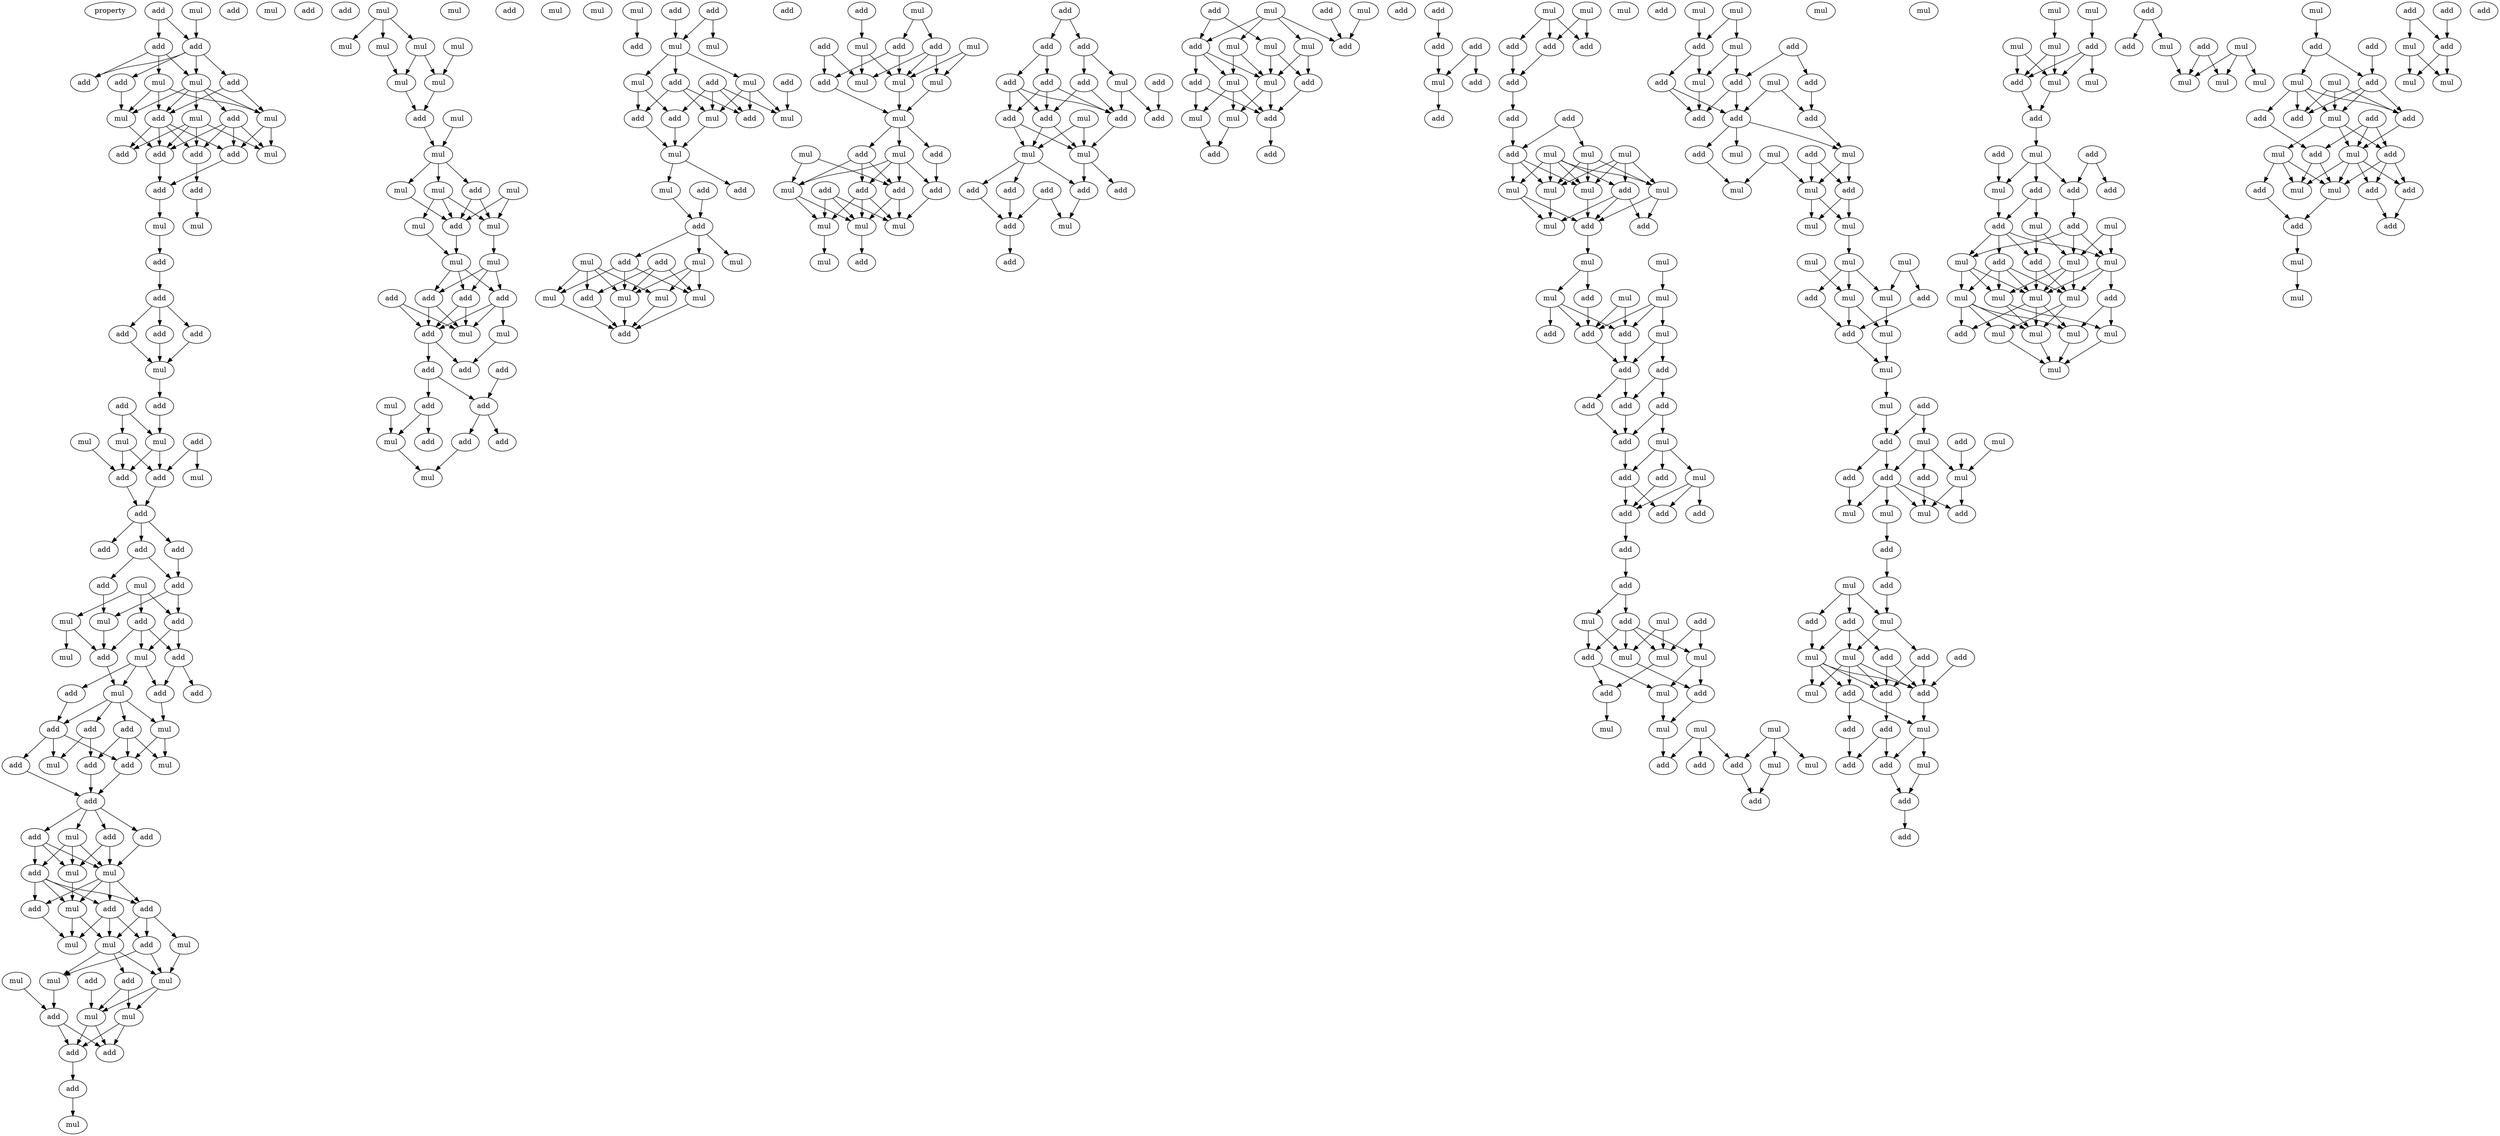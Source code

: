 digraph {
    node [fontcolor=black]
    property [mul=2,lf=1.7]
    0 [ label = add ];
    1 [ label = add ];
    2 [ label = mul ];
    3 [ label = add ];
    4 [ label = add ];
    5 [ label = mul ];
    6 [ label = mul ];
    7 [ label = add ];
    8 [ label = add ];
    9 [ label = add ];
    10 [ label = mul ];
    11 [ label = mul ];
    12 [ label = mul ];
    13 [ label = add ];
    14 [ label = add ];
    15 [ label = add ];
    16 [ label = add ];
    17 [ label = add ];
    18 [ label = mul ];
    19 [ label = add ];
    20 [ label = add ];
    21 [ label = add ];
    22 [ label = mul ];
    23 [ label = mul ];
    24 [ label = add ];
    25 [ label = add ];
    26 [ label = add ];
    27 [ label = mul ];
    28 [ label = add ];
    29 [ label = add ];
    30 [ label = add ];
    31 [ label = mul ];
    32 [ label = add ];
    33 [ label = add ];
    34 [ label = mul ];
    35 [ label = mul ];
    36 [ label = mul ];
    37 [ label = add ];
    38 [ label = mul ];
    39 [ label = add ];
    40 [ label = add ];
    41 [ label = add ];
    42 [ label = add ];
    43 [ label = add ];
    44 [ label = add ];
    45 [ label = add ];
    46 [ label = add ];
    47 [ label = mul ];
    48 [ label = add ];
    49 [ label = mul ];
    50 [ label = mul ];
    51 [ label = add ];
    52 [ label = mul ];
    53 [ label = mul ];
    54 [ label = add ];
    55 [ label = add ];
    56 [ label = add ];
    57 [ label = add ];
    58 [ label = add ];
    59 [ label = mul ];
    60 [ label = mul ];
    61 [ label = add ];
    62 [ label = add ];
    63 [ label = add ];
    64 [ label = add ];
    65 [ label = mul ];
    66 [ label = mul ];
    67 [ label = add ];
    68 [ label = add ];
    69 [ label = add ];
    70 [ label = add ];
    71 [ label = add ];
    72 [ label = mul ];
    73 [ label = add ];
    74 [ label = add ];
    75 [ label = mul ];
    76 [ label = mul ];
    77 [ label = add ];
    78 [ label = add ];
    79 [ label = add ];
    80 [ label = mul ];
    81 [ label = mul ];
    82 [ label = mul ];
    83 [ label = mul ];
    84 [ label = add ];
    85 [ label = mul ];
    86 [ label = mul ];
    87 [ label = mul ];
    88 [ label = add ];
    89 [ label = add ];
    90 [ label = add ];
    91 [ label = mul ];
    92 [ label = mul ];
    93 [ label = add ];
    94 [ label = add ];
    95 [ label = add ];
    96 [ label = add ];
    97 [ label = mul ];
    98 [ label = mul ];
    99 [ label = mul ];
    100 [ label = mul ];
    101 [ label = mul ];
    102 [ label = mul ];
    103 [ label = mul ];
    104 [ label = mul ];
    105 [ label = mul ];
    106 [ label = add ];
    107 [ label = add ];
    108 [ label = mul ];
    109 [ label = mul ];
    110 [ label = mul ];
    111 [ label = add ];
    112 [ label = mul ];
    113 [ label = mul ];
    114 [ label = mul ];
    115 [ label = mul ];
    116 [ label = add ];
    117 [ label = mul ];
    118 [ label = mul ];
    119 [ label = mul ];
    120 [ label = add ];
    121 [ label = add ];
    122 [ label = add ];
    123 [ label = add ];
    124 [ label = mul ];
    125 [ label = add ];
    126 [ label = mul ];
    127 [ label = add ];
    128 [ label = add ];
    129 [ label = add ];
    130 [ label = add ];
    131 [ label = add ];
    132 [ label = mul ];
    133 [ label = mul ];
    134 [ label = mul ];
    135 [ label = add ];
    136 [ label = add ];
    137 [ label = add ];
    138 [ label = mul ];
    139 [ label = mul ];
    140 [ label = add ];
    141 [ label = add ];
    142 [ label = mul ];
    143 [ label = add ];
    144 [ label = mul ];
    145 [ label = add ];
    146 [ label = mul ];
    147 [ label = add ];
    148 [ label = mul ];
    149 [ label = add ];
    150 [ label = mul ];
    151 [ label = add ];
    152 [ label = mul ];
    153 [ label = add ];
    154 [ label = add ];
    155 [ label = mul ];
    156 [ label = add ];
    157 [ label = mul ];
    158 [ label = add ];
    159 [ label = add ];
    160 [ label = add ];
    161 [ label = mul ];
    162 [ label = mul ];
    163 [ label = mul ];
    164 [ label = add ];
    165 [ label = add ];
    166 [ label = mul ];
    167 [ label = mul ];
    168 [ label = mul ];
    169 [ label = add ];
    170 [ label = mul ];
    171 [ label = add ];
    172 [ label = mul ];
    173 [ label = add ];
    174 [ label = add ];
    175 [ label = add ];
    176 [ label = mul ];
    177 [ label = mul ];
    178 [ label = add ];
    179 [ label = mul ];
    180 [ label = mul ];
    181 [ label = mul ];
    182 [ label = add ];
    183 [ label = mul ];
    184 [ label = add ];
    185 [ label = add ];
    186 [ label = mul ];
    187 [ label = mul ];
    188 [ label = add ];
    189 [ label = add ];
    190 [ label = add ];
    191 [ label = add ];
    192 [ label = mul ];
    193 [ label = mul ];
    194 [ label = mul ];
    195 [ label = mul ];
    196 [ label = mul ];
    197 [ label = add ];
    198 [ label = add ];
    199 [ label = add ];
    200 [ label = add ];
    201 [ label = add ];
    202 [ label = add ];
    203 [ label = add ];
    204 [ label = add ];
    205 [ label = mul ];
    206 [ label = add ];
    207 [ label = add ];
    208 [ label = add ];
    209 [ label = add ];
    210 [ label = mul ];
    211 [ label = mul ];
    212 [ label = mul ];
    213 [ label = add ];
    214 [ label = add ];
    215 [ label = add ];
    216 [ label = add ];
    217 [ label = add ];
    218 [ label = add ];
    219 [ label = mul ];
    220 [ label = add ];
    221 [ label = add ];
    222 [ label = add ];
    223 [ label = mul ];
    224 [ label = mul ];
    225 [ label = add ];
    226 [ label = mul ];
    227 [ label = mul ];
    228 [ label = add ];
    229 [ label = mul ];
    230 [ label = add ];
    231 [ label = mul ];
    232 [ label = add ];
    233 [ label = mul ];
    234 [ label = mul ];
    235 [ label = mul ];
    236 [ label = add ];
    237 [ label = add ];
    238 [ label = add ];
    239 [ label = add ];
    240 [ label = add ];
    241 [ label = add ];
    242 [ label = add ];
    243 [ label = add ];
    244 [ label = mul ];
    245 [ label = add ];
    246 [ label = mul ];
    247 [ label = mul ];
    248 [ label = add ];
    249 [ label = add ];
    250 [ label = add ];
    251 [ label = mul ];
    252 [ label = add ];
    253 [ label = add ];
    254 [ label = add ];
    255 [ label = add ];
    256 [ label = mul ];
    257 [ label = mul ];
    258 [ label = mul ];
    259 [ label = add ];
    260 [ label = mul ];
    261 [ label = mul ];
    262 [ label = add ];
    263 [ label = mul ];
    264 [ label = mul ];
    265 [ label = mul ];
    266 [ label = add ];
    267 [ label = add ];
    268 [ label = mul ];
    269 [ label = mul ];
    270 [ label = mul ];
    271 [ label = add ];
    272 [ label = mul ];
    273 [ label = mul ];
    274 [ label = add ];
    275 [ label = mul ];
    276 [ label = add ];
    277 [ label = add ];
    278 [ label = add ];
    279 [ label = add ];
    280 [ label = add ];
    281 [ label = add ];
    282 [ label = add ];
    283 [ label = mul ];
    284 [ label = add ];
    285 [ label = add ];
    286 [ label = mul ];
    287 [ label = add ];
    288 [ label = add ];
    289 [ label = add ];
    290 [ label = add ];
    291 [ label = add ];
    292 [ label = add ];
    293 [ label = mul ];
    294 [ label = mul ];
    295 [ label = add ];
    296 [ label = add ];
    297 [ label = mul ];
    298 [ label = mul ];
    299 [ label = add ];
    300 [ label = mul ];
    301 [ label = add ];
    302 [ label = mul ];
    303 [ label = add ];
    304 [ label = mul ];
    305 [ label = mul ];
    306 [ label = mul ];
    307 [ label = mul ];
    308 [ label = mul ];
    309 [ label = add ];
    310 [ label = add ];
    311 [ label = mul ];
    312 [ label = add ];
    313 [ label = add ];
    314 [ label = mul ];
    315 [ label = mul ];
    316 [ label = add ];
    317 [ label = mul ];
    318 [ label = add ];
    319 [ label = add ];
    320 [ label = add ];
    321 [ label = add ];
    322 [ label = mul ];
    323 [ label = mul ];
    324 [ label = add ];
    325 [ label = add ];
    326 [ label = add ];
    327 [ label = mul ];
    328 [ label = mul ];
    329 [ label = mul ];
    330 [ label = add ];
    331 [ label = add ];
    332 [ label = mul ];
    333 [ label = mul ];
    334 [ label = add ];
    335 [ label = mul ];
    336 [ label = mul ];
    337 [ label = mul ];
    338 [ label = mul ];
    339 [ label = mul ];
    340 [ label = mul ];
    341 [ label = add ];
    342 [ label = mul ];
    343 [ label = add ];
    344 [ label = mul ];
    345 [ label = add ];
    346 [ label = mul ];
    347 [ label = mul ];
    348 [ label = add ];
    349 [ label = mul ];
    350 [ label = add ];
    351 [ label = mul ];
    352 [ label = add ];
    353 [ label = mul ];
    354 [ label = add ];
    355 [ label = add ];
    356 [ label = add ];
    357 [ label = mul ];
    358 [ label = mul ];
    359 [ label = mul ];
    360 [ label = mul ];
    361 [ label = add ];
    362 [ label = add ];
    363 [ label = add ];
    364 [ label = mul ];
    365 [ label = add ];
    366 [ label = mul ];
    367 [ label = add ];
    368 [ label = add ];
    369 [ label = mul ];
    370 [ label = mul ];
    371 [ label = add ];
    372 [ label = add ];
    373 [ label = add ];
    374 [ label = add ];
    375 [ label = add ];
    376 [ label = mul ];
    377 [ label = add ];
    378 [ label = add ];
    379 [ label = mul ];
    380 [ label = add ];
    381 [ label = mul ];
    382 [ label = add ];
    383 [ label = mul ];
    384 [ label = add ];
    385 [ label = mul ];
    386 [ label = mul ];
    387 [ label = add ];
    388 [ label = mul ];
    389 [ label = mul ];
    390 [ label = add ];
    391 [ label = mul ];
    392 [ label = add ];
    393 [ label = mul ];
    394 [ label = add ];
    395 [ label = add ];
    396 [ label = mul ];
    397 [ label = add ];
    398 [ label = add ];
    399 [ label = add ];
    400 [ label = mul ];
    401 [ label = add ];
    402 [ label = mul ];
    403 [ label = add ];
    404 [ label = mul ];
    405 [ label = add ];
    406 [ label = add ];
    407 [ label = add ];
    408 [ label = mul ];
    409 [ label = mul ];
    410 [ label = mul ];
    411 [ label = mul ];
    412 [ label = mul ];
    413 [ label = mul ];
    414 [ label = mul ];
    415 [ label = add ];
    416 [ label = mul ];
    417 [ label = mul ];
    418 [ label = add ];
    419 [ label = mul ];
    420 [ label = mul ];
    421 [ label = mul ];
    422 [ label = add ];
    423 [ label = add ];
    424 [ label = add ];
    425 [ label = mul ];
    426 [ label = mul ];
    427 [ label = mul ];
    428 [ label = mul ];
    429 [ label = mul ];
    430 [ label = mul ];
    431 [ label = add ];
    432 [ label = add ];
    433 [ label = add ];
    434 [ label = mul ];
    435 [ label = mul ];
    436 [ label = add ];
    437 [ label = mul ];
    438 [ label = add ];
    439 [ label = add ];
    440 [ label = add ];
    441 [ label = add ];
    442 [ label = mul ];
    443 [ label = add ];
    444 [ label = mul ];
    445 [ label = mul ];
    446 [ label = mul ];
    447 [ label = add ];
    448 [ label = add ];
    449 [ label = add ];
    450 [ label = add ];
    451 [ label = add ];
    452 [ label = mul ];
    453 [ label = add ];
    454 [ label = add ];
    455 [ label = mul ];
    456 [ label = mul ];
    457 [ label = add ];
    458 [ label = mul ];
    459 [ label = mul ];
    460 [ label = add ];
    0 -> 3 [ name = 0 ];
    0 -> 4 [ name = 1 ];
    2 -> 3 [ name = 2 ];
    3 -> 5 [ name = 3 ];
    3 -> 7 [ name = 4 ];
    3 -> 8 [ name = 5 ];
    3 -> 9 [ name = 6 ];
    4 -> 5 [ name = 7 ];
    4 -> 6 [ name = 8 ];
    4 -> 7 [ name = 9 ];
    5 -> 10 [ name = 10 ];
    5 -> 11 [ name = 11 ];
    5 -> 12 [ name = 12 ];
    5 -> 13 [ name = 13 ];
    5 -> 14 [ name = 14 ];
    6 -> 10 [ name = 15 ];
    6 -> 12 [ name = 16 ];
    6 -> 13 [ name = 17 ];
    8 -> 10 [ name = 18 ];
    8 -> 13 [ name = 19 ];
    9 -> 12 [ name = 20 ];
    10 -> 16 [ name = 21 ];
    10 -> 18 [ name = 22 ];
    11 -> 15 [ name = 23 ];
    11 -> 17 [ name = 24 ];
    11 -> 18 [ name = 25 ];
    11 -> 19 [ name = 26 ];
    12 -> 17 [ name = 27 ];
    13 -> 15 [ name = 28 ];
    13 -> 16 [ name = 29 ];
    13 -> 17 [ name = 30 ];
    13 -> 19 [ name = 31 ];
    14 -> 16 [ name = 32 ];
    14 -> 17 [ name = 33 ];
    14 -> 18 [ name = 34 ];
    14 -> 19 [ name = 35 ];
    16 -> 21 [ name = 36 ];
    17 -> 21 [ name = 37 ];
    19 -> 20 [ name = 38 ];
    20 -> 22 [ name = 39 ];
    21 -> 23 [ name = 40 ];
    23 -> 24 [ name = 41 ];
    24 -> 25 [ name = 42 ];
    25 -> 26 [ name = 43 ];
    25 -> 28 [ name = 44 ];
    25 -> 29 [ name = 45 ];
    26 -> 31 [ name = 46 ];
    28 -> 31 [ name = 47 ];
    29 -> 31 [ name = 48 ];
    31 -> 33 [ name = 49 ];
    32 -> 35 [ name = 50 ];
    32 -> 36 [ name = 51 ];
    33 -> 35 [ name = 52 ];
    34 -> 40 [ name = 53 ];
    35 -> 39 [ name = 54 ];
    35 -> 40 [ name = 55 ];
    36 -> 39 [ name = 56 ];
    36 -> 40 [ name = 57 ];
    37 -> 38 [ name = 58 ];
    37 -> 39 [ name = 59 ];
    39 -> 41 [ name = 60 ];
    40 -> 41 [ name = 61 ];
    41 -> 42 [ name = 62 ];
    41 -> 43 [ name = 63 ];
    41 -> 44 [ name = 64 ];
    43 -> 46 [ name = 65 ];
    44 -> 45 [ name = 66 ];
    44 -> 46 [ name = 67 ];
    45 -> 49 [ name = 68 ];
    46 -> 49 [ name = 69 ];
    46 -> 51 [ name = 70 ];
    47 -> 48 [ name = 71 ];
    47 -> 50 [ name = 72 ];
    47 -> 51 [ name = 73 ];
    48 -> 52 [ name = 74 ];
    48 -> 54 [ name = 75 ];
    48 -> 55 [ name = 76 ];
    49 -> 54 [ name = 77 ];
    50 -> 53 [ name = 78 ];
    50 -> 54 [ name = 79 ];
    51 -> 52 [ name = 80 ];
    51 -> 55 [ name = 81 ];
    52 -> 56 [ name = 82 ];
    52 -> 58 [ name = 83 ];
    52 -> 59 [ name = 84 ];
    54 -> 59 [ name = 85 ];
    55 -> 57 [ name = 86 ];
    55 -> 58 [ name = 87 ];
    56 -> 62 [ name = 88 ];
    58 -> 60 [ name = 89 ];
    59 -> 60 [ name = 90 ];
    59 -> 61 [ name = 91 ];
    59 -> 62 [ name = 92 ];
    59 -> 63 [ name = 93 ];
    60 -> 64 [ name = 94 ];
    60 -> 66 [ name = 95 ];
    61 -> 64 [ name = 96 ];
    61 -> 66 [ name = 97 ];
    61 -> 67 [ name = 98 ];
    62 -> 64 [ name = 99 ];
    62 -> 65 [ name = 100 ];
    62 -> 68 [ name = 101 ];
    63 -> 65 [ name = 102 ];
    63 -> 67 [ name = 103 ];
    64 -> 69 [ name = 104 ];
    67 -> 69 [ name = 105 ];
    68 -> 69 [ name = 106 ];
    69 -> 70 [ name = 107 ];
    69 -> 71 [ name = 108 ];
    69 -> 72 [ name = 109 ];
    69 -> 73 [ name = 110 ];
    70 -> 75 [ name = 111 ];
    70 -> 76 [ name = 112 ];
    71 -> 75 [ name = 113 ];
    72 -> 74 [ name = 114 ];
    72 -> 75 [ name = 115 ];
    72 -> 76 [ name = 116 ];
    73 -> 74 [ name = 117 ];
    73 -> 75 [ name = 118 ];
    73 -> 76 [ name = 119 ];
    74 -> 77 [ name = 120 ];
    74 -> 78 [ name = 121 ];
    74 -> 79 [ name = 122 ];
    74 -> 80 [ name = 123 ];
    75 -> 77 [ name = 124 ];
    75 -> 78 [ name = 125 ];
    75 -> 79 [ name = 126 ];
    75 -> 80 [ name = 127 ];
    76 -> 80 [ name = 128 ];
    77 -> 81 [ name = 129 ];
    78 -> 81 [ name = 130 ];
    78 -> 83 [ name = 131 ];
    78 -> 84 [ name = 132 ];
    79 -> 82 [ name = 133 ];
    79 -> 83 [ name = 134 ];
    79 -> 84 [ name = 135 ];
    80 -> 81 [ name = 136 ];
    80 -> 83 [ name = 137 ];
    82 -> 87 [ name = 138 ];
    83 -> 85 [ name = 139 ];
    83 -> 87 [ name = 140 ];
    83 -> 89 [ name = 141 ];
    84 -> 85 [ name = 142 ];
    84 -> 87 [ name = 143 ];
    85 -> 90 [ name = 144 ];
    86 -> 90 [ name = 145 ];
    87 -> 91 [ name = 146 ];
    87 -> 92 [ name = 147 ];
    88 -> 91 [ name = 148 ];
    89 -> 91 [ name = 149 ];
    89 -> 92 [ name = 150 ];
    90 -> 93 [ name = 151 ];
    90 -> 94 [ name = 152 ];
    91 -> 93 [ name = 153 ];
    91 -> 94 [ name = 154 ];
    92 -> 93 [ name = 155 ];
    92 -> 94 [ name = 156 ];
    94 -> 95 [ name = 157 ];
    95 -> 97 [ name = 158 ];
    98 -> 100 [ name = 159 ];
    98 -> 101 [ name = 160 ];
    98 -> 102 [ name = 161 ];
    101 -> 104 [ name = 162 ];
    101 -> 105 [ name = 163 ];
    102 -> 104 [ name = 164 ];
    103 -> 105 [ name = 165 ];
    104 -> 107 [ name = 166 ];
    105 -> 107 [ name = 167 ];
    107 -> 109 [ name = 168 ];
    108 -> 109 [ name = 169 ];
    109 -> 110 [ name = 170 ];
    109 -> 111 [ name = 171 ];
    109 -> 113 [ name = 172 ];
    110 -> 114 [ name = 173 ];
    110 -> 115 [ name = 174 ];
    110 -> 116 [ name = 175 ];
    111 -> 115 [ name = 176 ];
    111 -> 116 [ name = 177 ];
    112 -> 115 [ name = 178 ];
    112 -> 116 [ name = 179 ];
    113 -> 116 [ name = 180 ];
    114 -> 117 [ name = 181 ];
    115 -> 118 [ name = 182 ];
    116 -> 117 [ name = 183 ];
    117 -> 120 [ name = 184 ];
    117 -> 121 [ name = 185 ];
    117 -> 123 [ name = 186 ];
    118 -> 120 [ name = 187 ];
    118 -> 121 [ name = 188 ];
    118 -> 123 [ name = 189 ];
    120 -> 125 [ name = 190 ];
    120 -> 126 [ name = 191 ];
    121 -> 124 [ name = 192 ];
    121 -> 125 [ name = 193 ];
    121 -> 126 [ name = 194 ];
    122 -> 125 [ name = 195 ];
    122 -> 126 [ name = 196 ];
    123 -> 125 [ name = 197 ];
    123 -> 126 [ name = 198 ];
    124 -> 128 [ name = 199 ];
    125 -> 127 [ name = 200 ];
    125 -> 128 [ name = 201 ];
    127 -> 130 [ name = 202 ];
    127 -> 131 [ name = 203 ];
    129 -> 131 [ name = 204 ];
    130 -> 134 [ name = 205 ];
    130 -> 137 [ name = 206 ];
    131 -> 135 [ name = 207 ];
    131 -> 136 [ name = 208 ];
    132 -> 134 [ name = 209 ];
    134 -> 138 [ name = 210 ];
    135 -> 138 [ name = 211 ];
    139 -> 143 [ name = 212 ];
    140 -> 142 [ name = 213 ];
    141 -> 142 [ name = 214 ];
    141 -> 144 [ name = 215 ];
    142 -> 146 [ name = 216 ];
    142 -> 147 [ name = 217 ];
    142 -> 148 [ name = 218 ];
    145 -> 150 [ name = 219 ];
    145 -> 151 [ name = 220 ];
    145 -> 152 [ name = 221 ];
    145 -> 153 [ name = 222 ];
    146 -> 151 [ name = 223 ];
    146 -> 154 [ name = 224 ];
    147 -> 152 [ name = 225 ];
    147 -> 153 [ name = 226 ];
    147 -> 154 [ name = 227 ];
    148 -> 150 [ name = 228 ];
    148 -> 152 [ name = 229 ];
    148 -> 153 [ name = 230 ];
    149 -> 150 [ name = 231 ];
    151 -> 155 [ name = 232 ];
    152 -> 155 [ name = 233 ];
    154 -> 155 [ name = 234 ];
    155 -> 157 [ name = 235 ];
    155 -> 159 [ name = 236 ];
    157 -> 160 [ name = 237 ];
    158 -> 160 [ name = 238 ];
    160 -> 162 [ name = 239 ];
    160 -> 163 [ name = 240 ];
    160 -> 164 [ name = 241 ];
    161 -> 166 [ name = 242 ];
    161 -> 167 [ name = 243 ];
    161 -> 169 [ name = 244 ];
    161 -> 170 [ name = 245 ];
    162 -> 166 [ name = 246 ];
    162 -> 168 [ name = 247 ];
    162 -> 170 [ name = 248 ];
    164 -> 166 [ name = 249 ];
    164 -> 167 [ name = 250 ];
    164 -> 168 [ name = 251 ];
    165 -> 166 [ name = 252 ];
    165 -> 168 [ name = 253 ];
    165 -> 169 [ name = 254 ];
    166 -> 171 [ name = 255 ];
    167 -> 171 [ name = 256 ];
    168 -> 171 [ name = 257 ];
    169 -> 171 [ name = 258 ];
    170 -> 171 [ name = 259 ];
    172 -> 174 [ name = 260 ];
    172 -> 178 [ name = 261 ];
    173 -> 177 [ name = 262 ];
    174 -> 179 [ name = 263 ];
    174 -> 180 [ name = 264 ];
    174 -> 181 [ name = 265 ];
    175 -> 181 [ name = 266 ];
    175 -> 182 [ name = 267 ];
    176 -> 179 [ name = 268 ];
    176 -> 180 [ name = 269 ];
    177 -> 180 [ name = 270 ];
    177 -> 181 [ name = 271 ];
    178 -> 180 [ name = 272 ];
    178 -> 182 [ name = 273 ];
    179 -> 183 [ name = 274 ];
    180 -> 183 [ name = 275 ];
    182 -> 183 [ name = 276 ];
    183 -> 184 [ name = 277 ];
    183 -> 185 [ name = 278 ];
    183 -> 187 [ name = 279 ];
    184 -> 189 [ name = 280 ];
    184 -> 190 [ name = 281 ];
    184 -> 192 [ name = 282 ];
    185 -> 191 [ name = 283 ];
    186 -> 190 [ name = 284 ];
    186 -> 192 [ name = 285 ];
    187 -> 189 [ name = 286 ];
    187 -> 190 [ name = 287 ];
    187 -> 191 [ name = 288 ];
    187 -> 192 [ name = 289 ];
    188 -> 193 [ name = 290 ];
    188 -> 194 [ name = 291 ];
    188 -> 195 [ name = 292 ];
    189 -> 193 [ name = 293 ];
    189 -> 194 [ name = 294 ];
    189 -> 195 [ name = 295 ];
    190 -> 194 [ name = 296 ];
    190 -> 195 [ name = 297 ];
    191 -> 194 [ name = 298 ];
    192 -> 193 [ name = 299 ];
    192 -> 195 [ name = 300 ];
    193 -> 196 [ name = 301 ];
    195 -> 198 [ name = 302 ];
    197 -> 199 [ name = 303 ];
    197 -> 200 [ name = 304 ];
    199 -> 203 [ name = 305 ];
    199 -> 205 [ name = 306 ];
    200 -> 202 [ name = 307 ];
    200 -> 204 [ name = 308 ];
    201 -> 206 [ name = 309 ];
    202 -> 207 [ name = 310 ];
    202 -> 208 [ name = 311 ];
    202 -> 209 [ name = 312 ];
    203 -> 208 [ name = 313 ];
    203 -> 209 [ name = 314 ];
    204 -> 207 [ name = 315 ];
    204 -> 208 [ name = 316 ];
    204 -> 209 [ name = 317 ];
    205 -> 206 [ name = 318 ];
    205 -> 209 [ name = 319 ];
    207 -> 211 [ name = 320 ];
    207 -> 212 [ name = 321 ];
    208 -> 211 [ name = 322 ];
    208 -> 212 [ name = 323 ];
    209 -> 211 [ name = 324 ];
    210 -> 211 [ name = 325 ];
    210 -> 212 [ name = 326 ];
    211 -> 213 [ name = 327 ];
    211 -> 214 [ name = 328 ];
    212 -> 213 [ name = 329 ];
    212 -> 215 [ name = 330 ];
    212 -> 216 [ name = 331 ];
    213 -> 219 [ name = 332 ];
    215 -> 218 [ name = 333 ];
    216 -> 218 [ name = 334 ];
    217 -> 218 [ name = 335 ];
    217 -> 219 [ name = 336 ];
    218 -> 221 [ name = 337 ];
    220 -> 225 [ name = 338 ];
    220 -> 227 [ name = 339 ];
    222 -> 228 [ name = 340 ];
    223 -> 228 [ name = 341 ];
    224 -> 225 [ name = 342 ];
    224 -> 226 [ name = 343 ];
    224 -> 228 [ name = 344 ];
    224 -> 229 [ name = 345 ];
    225 -> 230 [ name = 346 ];
    225 -> 231 [ name = 347 ];
    225 -> 233 [ name = 348 ];
    226 -> 231 [ name = 349 ];
    226 -> 232 [ name = 350 ];
    227 -> 231 [ name = 351 ];
    227 -> 232 [ name = 352 ];
    229 -> 231 [ name = 353 ];
    229 -> 233 [ name = 354 ];
    230 -> 234 [ name = 355 ];
    230 -> 237 [ name = 356 ];
    231 -> 235 [ name = 357 ];
    231 -> 237 [ name = 358 ];
    232 -> 237 [ name = 359 ];
    233 -> 234 [ name = 360 ];
    233 -> 235 [ name = 361 ];
    233 -> 237 [ name = 362 ];
    234 -> 238 [ name = 363 ];
    235 -> 238 [ name = 364 ];
    237 -> 239 [ name = 365 ];
    240 -> 242 [ name = 366 ];
    241 -> 243 [ name = 367 ];
    241 -> 244 [ name = 368 ];
    242 -> 244 [ name = 369 ];
    244 -> 245 [ name = 370 ];
    246 -> 248 [ name = 371 ];
    246 -> 249 [ name = 372 ];
    247 -> 248 [ name = 373 ];
    247 -> 249 [ name = 374 ];
    247 -> 250 [ name = 375 ];
    249 -> 253 [ name = 376 ];
    250 -> 253 [ name = 377 ];
    253 -> 255 [ name = 378 ];
    254 -> 257 [ name = 379 ];
    254 -> 259 [ name = 380 ];
    255 -> 259 [ name = 381 ];
    256 -> 260 [ name = 382 ];
    256 -> 261 [ name = 383 ];
    256 -> 262 [ name = 384 ];
    256 -> 263 [ name = 385 ];
    256 -> 264 [ name = 386 ];
    257 -> 260 [ name = 387 ];
    257 -> 263 [ name = 388 ];
    257 -> 264 [ name = 389 ];
    258 -> 260 [ name = 390 ];
    258 -> 262 [ name = 391 ];
    258 -> 263 [ name = 392 ];
    258 -> 264 [ name = 393 ];
    259 -> 260 [ name = 394 ];
    259 -> 261 [ name = 395 ];
    259 -> 264 [ name = 396 ];
    260 -> 265 [ name = 397 ];
    261 -> 265 [ name = 398 ];
    261 -> 266 [ name = 399 ];
    262 -> 265 [ name = 400 ];
    262 -> 266 [ name = 401 ];
    262 -> 267 [ name = 402 ];
    263 -> 266 [ name = 403 ];
    263 -> 267 [ name = 404 ];
    264 -> 266 [ name = 405 ];
    266 -> 269 [ name = 406 ];
    268 -> 272 [ name = 407 ];
    269 -> 271 [ name = 408 ];
    269 -> 273 [ name = 409 ];
    270 -> 274 [ name = 410 ];
    270 -> 277 [ name = 411 ];
    271 -> 277 [ name = 412 ];
    272 -> 274 [ name = 413 ];
    272 -> 275 [ name = 414 ];
    272 -> 277 [ name = 415 ];
    273 -> 274 [ name = 416 ];
    273 -> 276 [ name = 417 ];
    273 -> 277 [ name = 418 ];
    274 -> 278 [ name = 419 ];
    275 -> 278 [ name = 420 ];
    275 -> 279 [ name = 421 ];
    277 -> 278 [ name = 422 ];
    278 -> 280 [ name = 423 ];
    278 -> 282 [ name = 424 ];
    279 -> 280 [ name = 425 ];
    279 -> 281 [ name = 426 ];
    280 -> 284 [ name = 427 ];
    281 -> 283 [ name = 428 ];
    281 -> 284 [ name = 429 ];
    282 -> 284 [ name = 430 ];
    283 -> 285 [ name = 431 ];
    283 -> 286 [ name = 432 ];
    283 -> 287 [ name = 433 ];
    284 -> 287 [ name = 434 ];
    285 -> 288 [ name = 435 ];
    286 -> 288 [ name = 436 ];
    286 -> 289 [ name = 437 ];
    286 -> 290 [ name = 438 ];
    287 -> 288 [ name = 439 ];
    287 -> 290 [ name = 440 ];
    288 -> 291 [ name = 441 ];
    291 -> 292 [ name = 442 ];
    292 -> 293 [ name = 443 ];
    292 -> 295 [ name = 444 ];
    293 -> 298 [ name = 445 ];
    293 -> 299 [ name = 446 ];
    294 -> 298 [ name = 447 ];
    294 -> 300 [ name = 448 ];
    295 -> 297 [ name = 449 ];
    295 -> 298 [ name = 450 ];
    295 -> 299 [ name = 451 ];
    295 -> 300 [ name = 452 ];
    296 -> 297 [ name = 453 ];
    296 -> 300 [ name = 454 ];
    297 -> 301 [ name = 455 ];
    297 -> 302 [ name = 456 ];
    298 -> 301 [ name = 457 ];
    299 -> 302 [ name = 458 ];
    299 -> 303 [ name = 459 ];
    300 -> 303 [ name = 460 ];
    301 -> 306 [ name = 461 ];
    302 -> 306 [ name = 462 ];
    303 -> 307 [ name = 463 ];
    304 -> 308 [ name = 464 ];
    304 -> 311 [ name = 465 ];
    304 -> 312 [ name = 466 ];
    305 -> 309 [ name = 467 ];
    305 -> 310 [ name = 468 ];
    305 -> 312 [ name = 469 ];
    306 -> 309 [ name = 470 ];
    308 -> 313 [ name = 471 ];
    312 -> 313 [ name = 472 ];
    314 -> 316 [ name = 473 ];
    315 -> 316 [ name = 474 ];
    315 -> 317 [ name = 475 ];
    316 -> 319 [ name = 476 ];
    316 -> 322 [ name = 477 ];
    317 -> 320 [ name = 478 ];
    317 -> 322 [ name = 479 ];
    318 -> 320 [ name = 480 ];
    318 -> 321 [ name = 481 ];
    319 -> 325 [ name = 482 ];
    319 -> 326 [ name = 483 ];
    320 -> 325 [ name = 484 ];
    320 -> 326 [ name = 485 ];
    321 -> 324 [ name = 486 ];
    322 -> 325 [ name = 487 ];
    323 -> 324 [ name = 488 ];
    323 -> 326 [ name = 489 ];
    324 -> 329 [ name = 490 ];
    326 -> 327 [ name = 491 ];
    326 -> 329 [ name = 492 ];
    326 -> 331 [ name = 493 ];
    328 -> 332 [ name = 494 ];
    328 -> 333 [ name = 495 ];
    329 -> 332 [ name = 496 ];
    329 -> 334 [ name = 497 ];
    330 -> 332 [ name = 498 ];
    330 -> 334 [ name = 499 ];
    331 -> 333 [ name = 500 ];
    332 -> 335 [ name = 501 ];
    332 -> 336 [ name = 502 ];
    334 -> 335 [ name = 503 ];
    334 -> 336 [ name = 504 ];
    336 -> 339 [ name = 505 ];
    337 -> 340 [ name = 506 ];
    338 -> 342 [ name = 507 ];
    338 -> 343 [ name = 508 ];
    339 -> 340 [ name = 509 ];
    339 -> 341 [ name = 510 ];
    339 -> 342 [ name = 511 ];
    340 -> 344 [ name = 512 ];
    340 -> 345 [ name = 513 ];
    341 -> 345 [ name = 514 ];
    342 -> 344 [ name = 515 ];
    343 -> 345 [ name = 516 ];
    344 -> 346 [ name = 517 ];
    345 -> 346 [ name = 518 ];
    346 -> 349 [ name = 519 ];
    348 -> 350 [ name = 520 ];
    348 -> 353 [ name = 521 ];
    349 -> 350 [ name = 522 ];
    350 -> 354 [ name = 523 ];
    350 -> 355 [ name = 524 ];
    351 -> 357 [ name = 525 ];
    352 -> 357 [ name = 526 ];
    353 -> 355 [ name = 527 ];
    353 -> 356 [ name = 528 ];
    353 -> 357 [ name = 529 ];
    354 -> 359 [ name = 530 ];
    355 -> 358 [ name = 531 ];
    355 -> 359 [ name = 532 ];
    355 -> 360 [ name = 533 ];
    355 -> 361 [ name = 534 ];
    356 -> 360 [ name = 535 ];
    357 -> 360 [ name = 536 ];
    357 -> 361 [ name = 537 ];
    358 -> 362 [ name = 538 ];
    362 -> 363 [ name = 539 ];
    363 -> 366 [ name = 540 ];
    364 -> 365 [ name = 541 ];
    364 -> 366 [ name = 542 ];
    364 -> 367 [ name = 543 ];
    365 -> 370 [ name = 544 ];
    366 -> 369 [ name = 545 ];
    366 -> 372 [ name = 546 ];
    367 -> 368 [ name = 547 ];
    367 -> 369 [ name = 548 ];
    367 -> 370 [ name = 549 ];
    368 -> 373 [ name = 550 ];
    368 -> 375 [ name = 551 ];
    369 -> 373 [ name = 552 ];
    369 -> 374 [ name = 553 ];
    369 -> 375 [ name = 554 ];
    369 -> 376 [ name = 555 ];
    370 -> 373 [ name = 556 ];
    370 -> 374 [ name = 557 ];
    370 -> 375 [ name = 558 ];
    370 -> 376 [ name = 559 ];
    371 -> 373 [ name = 560 ];
    372 -> 373 [ name = 561 ];
    372 -> 375 [ name = 562 ];
    373 -> 379 [ name = 563 ];
    374 -> 378 [ name = 564 ];
    374 -> 379 [ name = 565 ];
    375 -> 377 [ name = 566 ];
    377 -> 380 [ name = 567 ];
    377 -> 382 [ name = 568 ];
    378 -> 380 [ name = 569 ];
    379 -> 381 [ name = 570 ];
    379 -> 382 [ name = 571 ];
    381 -> 384 [ name = 572 ];
    382 -> 384 [ name = 573 ];
    384 -> 387 [ name = 574 ];
    385 -> 389 [ name = 575 ];
    386 -> 390 [ name = 576 ];
    388 -> 391 [ name = 577 ];
    388 -> 392 [ name = 578 ];
    389 -> 391 [ name = 579 ];
    389 -> 392 [ name = 580 ];
    390 -> 391 [ name = 581 ];
    390 -> 392 [ name = 582 ];
    390 -> 393 [ name = 583 ];
    391 -> 394 [ name = 584 ];
    392 -> 394 [ name = 585 ];
    394 -> 396 [ name = 586 ];
    395 -> 398 [ name = 587 ];
    395 -> 401 [ name = 588 ];
    396 -> 399 [ name = 589 ];
    396 -> 400 [ name = 590 ];
    396 -> 401 [ name = 591 ];
    397 -> 400 [ name = 592 ];
    399 -> 404 [ name = 593 ];
    399 -> 405 [ name = 594 ];
    400 -> 405 [ name = 595 ];
    401 -> 403 [ name = 596 ];
    402 -> 409 [ name = 597 ];
    402 -> 410 [ name = 598 ];
    403 -> 408 [ name = 599 ];
    403 -> 409 [ name = 600 ];
    403 -> 410 [ name = 601 ];
    404 -> 407 [ name = 602 ];
    404 -> 410 [ name = 603 ];
    405 -> 406 [ name = 604 ];
    405 -> 407 [ name = 605 ];
    405 -> 408 [ name = 606 ];
    405 -> 409 [ name = 607 ];
    406 -> 411 [ name = 608 ];
    406 -> 412 [ name = 609 ];
    406 -> 413 [ name = 610 ];
    406 -> 414 [ name = 611 ];
    407 -> 411 [ name = 612 ];
    407 -> 412 [ name = 613 ];
    408 -> 412 [ name = 614 ];
    408 -> 413 [ name = 615 ];
    408 -> 414 [ name = 616 ];
    409 -> 411 [ name = 617 ];
    409 -> 412 [ name = 618 ];
    409 -> 415 [ name = 619 ];
    410 -> 411 [ name = 620 ];
    410 -> 412 [ name = 621 ];
    410 -> 414 [ name = 622 ];
    411 -> 416 [ name = 623 ];
    411 -> 419 [ name = 624 ];
    412 -> 417 [ name = 625 ];
    412 -> 418 [ name = 626 ];
    412 -> 419 [ name = 627 ];
    413 -> 416 [ name = 628 ];
    413 -> 417 [ name = 629 ];
    413 -> 418 [ name = 630 ];
    413 -> 419 [ name = 631 ];
    414 -> 419 [ name = 632 ];
    414 -> 420 [ name = 633 ];
    415 -> 417 [ name = 634 ];
    415 -> 420 [ name = 635 ];
    416 -> 421 [ name = 636 ];
    417 -> 421 [ name = 637 ];
    419 -> 421 [ name = 638 ];
    420 -> 421 [ name = 639 ];
    422 -> 423 [ name = 640 ];
    422 -> 426 [ name = 641 ];
    424 -> 428 [ name = 642 ];
    424 -> 429 [ name = 643 ];
    425 -> 427 [ name = 644 ];
    425 -> 428 [ name = 645 ];
    425 -> 429 [ name = 646 ];
    426 -> 428 [ name = 647 ];
    430 -> 432 [ name = 648 ];
    431 -> 433 [ name = 649 ];
    432 -> 433 [ name = 650 ];
    432 -> 434 [ name = 651 ];
    433 -> 436 [ name = 652 ];
    433 -> 437 [ name = 653 ];
    433 -> 438 [ name = 654 ];
    434 -> 436 [ name = 655 ];
    434 -> 437 [ name = 656 ];
    434 -> 438 [ name = 657 ];
    434 -> 440 [ name = 658 ];
    435 -> 436 [ name = 659 ];
    435 -> 437 [ name = 660 ];
    435 -> 438 [ name = 661 ];
    436 -> 444 [ name = 662 ];
    437 -> 442 [ name = 663 ];
    437 -> 443 [ name = 664 ];
    437 -> 444 [ name = 665 ];
    439 -> 441 [ name = 666 ];
    439 -> 443 [ name = 667 ];
    439 -> 444 [ name = 668 ];
    440 -> 441 [ name = 669 ];
    441 -> 445 [ name = 670 ];
    441 -> 446 [ name = 671 ];
    442 -> 445 [ name = 672 ];
    442 -> 446 [ name = 673 ];
    442 -> 449 [ name = 674 ];
    443 -> 445 [ name = 675 ];
    443 -> 447 [ name = 676 ];
    443 -> 448 [ name = 677 ];
    444 -> 445 [ name = 678 ];
    444 -> 446 [ name = 679 ];
    444 -> 447 [ name = 680 ];
    444 -> 448 [ name = 681 ];
    445 -> 451 [ name = 682 ];
    447 -> 450 [ name = 683 ];
    448 -> 450 [ name = 684 ];
    449 -> 451 [ name = 685 ];
    451 -> 452 [ name = 686 ];
    452 -> 455 [ name = 687 ];
    453 -> 456 [ name = 688 ];
    453 -> 457 [ name = 689 ];
    454 -> 457 [ name = 690 ];
    456 -> 458 [ name = 691 ];
    456 -> 459 [ name = 692 ];
    457 -> 458 [ name = 693 ];
    457 -> 459 [ name = 694 ];
}
